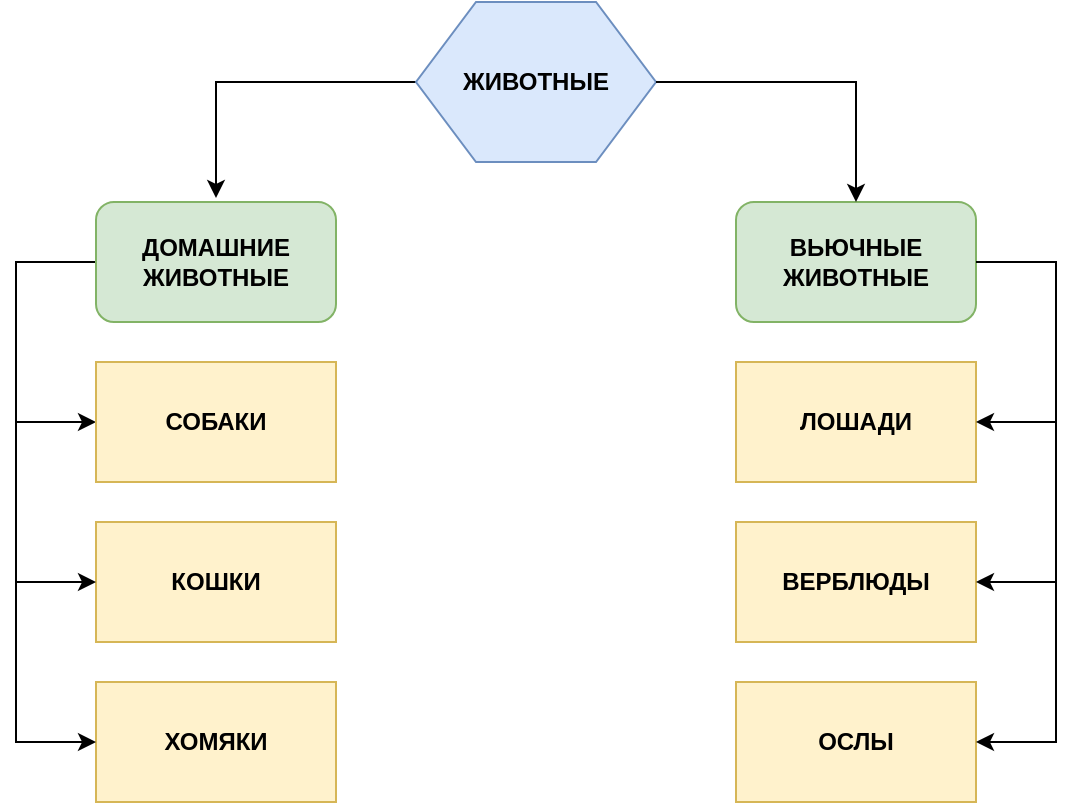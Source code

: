 <mxfile version="12.2.4" pages="1"><diagram id="nkyUWaRVPYfVxWrwH6VU" name="Page-1"><mxGraphModel dx="698" dy="541" grid="1" gridSize="10" guides="1" tooltips="1" connect="1" arrows="1" fold="1" page="1" pageScale="1" pageWidth="827" pageHeight="1169" math="0" shadow="0"><root><mxCell id="0"/><mxCell id="1" parent="0"/><mxCell id="46" value="" style="edgeStyle=orthogonalEdgeStyle;rounded=0;orthogonalLoop=1;jettySize=auto;html=1;entryX=0;entryY=0.5;entryDx=0;entryDy=0;" parent="1" source="3" target="5" edge="1"><mxGeometry relative="1" as="geometry"><mxPoint x="80" y="290" as="targetPoint"/><Array as="points"><mxPoint x="80" y="170"/><mxPoint x="80" y="250"/></Array></mxGeometry></mxCell><mxCell id="3" value="&lt;b&gt;ДОМАШНИЕ ЖИВОТНЫЕ&lt;/b&gt;" style="rounded=1;whiteSpace=wrap;html=1;fillColor=#d5e8d4;strokeColor=#82b366;" parent="1" vertex="1"><mxGeometry x="120" y="140" width="120" height="60" as="geometry"/></mxCell><mxCell id="4" value="&lt;b&gt;ВЬЮЧНЫЕ ЖИВОТНЫЕ&lt;/b&gt;" style="rounded=1;whiteSpace=wrap;html=1;fillColor=#d5e8d4;strokeColor=#82b366;" parent="1" vertex="1"><mxGeometry x="440" y="140" width="120" height="60" as="geometry"/></mxCell><mxCell id="5" value="&lt;b&gt;СОБАКИ&lt;/b&gt;" style="rounded=0;whiteSpace=wrap;html=1;fillColor=#fff2cc;strokeColor=#d6b656;" parent="1" vertex="1"><mxGeometry x="120" y="220" width="120" height="60" as="geometry"/></mxCell><mxCell id="21" value="" style="edgeStyle=orthogonalEdgeStyle;rounded=0;orthogonalLoop=1;jettySize=auto;html=1;" parent="1" source="6" edge="1"><mxGeometry relative="1" as="geometry"><mxPoint x="180" y="138" as="targetPoint"/><Array as="points"><mxPoint x="180" y="80"/><mxPoint x="180" y="138"/></Array></mxGeometry></mxCell><mxCell id="6" value="&lt;b&gt;ЖИВОТНЫЕ&lt;/b&gt;" style="shape=hexagon;perimeter=hexagonPerimeter2;whiteSpace=wrap;html=1;fillColor=#dae8fc;strokeColor=#6c8ebf;" parent="1" vertex="1"><mxGeometry x="280" y="40" width="120" height="80" as="geometry"/></mxCell><mxCell id="7" value="&lt;b&gt;ХОМЯКИ&lt;/b&gt;" style="rounded=0;whiteSpace=wrap;html=1;fillColor=#fff2cc;strokeColor=#d6b656;" parent="1" vertex="1"><mxGeometry x="120" y="380" width="120" height="60" as="geometry"/></mxCell><mxCell id="8" value="&lt;b&gt;КОШКИ&lt;/b&gt;" style="rounded=0;whiteSpace=wrap;html=1;fillColor=#fff2cc;strokeColor=#d6b656;" parent="1" vertex="1"><mxGeometry x="120" y="300" width="120" height="60" as="geometry"/></mxCell><mxCell id="9" value="&lt;b&gt;ВЕРБЛЮДЫ&lt;/b&gt;" style="rounded=0;whiteSpace=wrap;html=1;fillColor=#fff2cc;strokeColor=#d6b656;" parent="1" vertex="1"><mxGeometry x="440" y="300" width="120" height="60" as="geometry"/></mxCell><mxCell id="10" value="&lt;b&gt;ЛОШАДИ&lt;/b&gt;" style="rounded=0;whiteSpace=wrap;html=1;fillColor=#fff2cc;strokeColor=#d6b656;" parent="1" vertex="1"><mxGeometry x="440" y="220" width="120" height="60" as="geometry"/></mxCell><mxCell id="11" value="&lt;b&gt;ОСЛЫ&lt;/b&gt;" style="rounded=0;whiteSpace=wrap;html=1;fillColor=#fff2cc;strokeColor=#d6b656;" parent="1" vertex="1"><mxGeometry x="440" y="380" width="120" height="60" as="geometry"/></mxCell><mxCell id="28" value="" style="edgeStyle=orthogonalEdgeStyle;rounded=0;orthogonalLoop=1;jettySize=auto;html=1;exitX=1;exitY=0.5;exitDx=0;exitDy=0;" parent="1" source="6" edge="1"><mxGeometry relative="1" as="geometry"><mxPoint x="560" y="70" as="sourcePoint"/><mxPoint x="500" y="140" as="targetPoint"/><Array as="points"><mxPoint x="500" y="80"/></Array></mxGeometry></mxCell><mxCell id="53" value="" style="edgeStyle=orthogonalEdgeStyle;rounded=0;orthogonalLoop=1;jettySize=auto;html=1;entryX=0;entryY=0.5;entryDx=0;entryDy=0;" parent="1" edge="1"><mxGeometry relative="1" as="geometry"><mxPoint x="80" y="330" as="sourcePoint"/><mxPoint x="120" y="410" as="targetPoint"/><Array as="points"><mxPoint x="80" y="330"/><mxPoint x="80" y="410"/></Array></mxGeometry></mxCell><mxCell id="54" value="" style="edgeStyle=orthogonalEdgeStyle;rounded=0;orthogonalLoop=1;jettySize=auto;html=1;entryX=0;entryY=0.5;entryDx=0;entryDy=0;" parent="1" target="8" edge="1"><mxGeometry relative="1" as="geometry"><mxPoint x="80" y="250" as="sourcePoint"/><mxPoint x="120" y="340" as="targetPoint"/><Array as="points"><mxPoint x="80" y="330"/></Array></mxGeometry></mxCell><mxCell id="56" value="" style="edgeStyle=orthogonalEdgeStyle;rounded=0;orthogonalLoop=1;jettySize=auto;html=1;" parent="1" edge="1"><mxGeometry relative="1" as="geometry"><mxPoint x="560" y="170" as="sourcePoint"/><mxPoint x="560" y="250" as="targetPoint"/><Array as="points"><mxPoint x="560" y="170"/><mxPoint x="600" y="170"/><mxPoint x="600" y="250"/><mxPoint x="560" y="250"/></Array></mxGeometry></mxCell><mxCell id="57" value="" style="edgeStyle=orthogonalEdgeStyle;rounded=0;orthogonalLoop=1;jettySize=auto;html=1;" parent="1" edge="1"><mxGeometry relative="1" as="geometry"><mxPoint x="600" y="250" as="sourcePoint"/><mxPoint x="560" y="330" as="targetPoint"/><Array as="points"><mxPoint x="600" y="250"/><mxPoint x="600" y="330"/></Array></mxGeometry></mxCell><mxCell id="59" value="" style="edgeStyle=orthogonalEdgeStyle;rounded=0;orthogonalLoop=1;jettySize=auto;html=1;" parent="1" edge="1"><mxGeometry relative="1" as="geometry"><mxPoint x="600" y="330" as="sourcePoint"/><mxPoint x="560" y="410" as="targetPoint"/><Array as="points"><mxPoint x="600" y="330"/><mxPoint x="600" y="410"/></Array></mxGeometry></mxCell></root></mxGraphModel></diagram></mxfile>